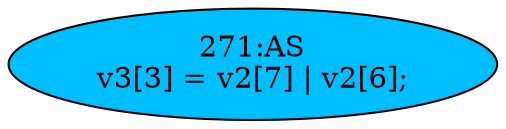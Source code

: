 strict digraph "" {
	node [label="\N"];
	"271:AS"	 [ast="<pyverilog.vparser.ast.Assign object at 0x7f407842b4d0>",
		def_var="['v3']",
		fillcolor=deepskyblue,
		label="271:AS
v3[3] = v2[7] | v2[6];",
		statements="[]",
		style=filled,
		typ=Assign,
		use_var="['v2', 'v2']"];
}
